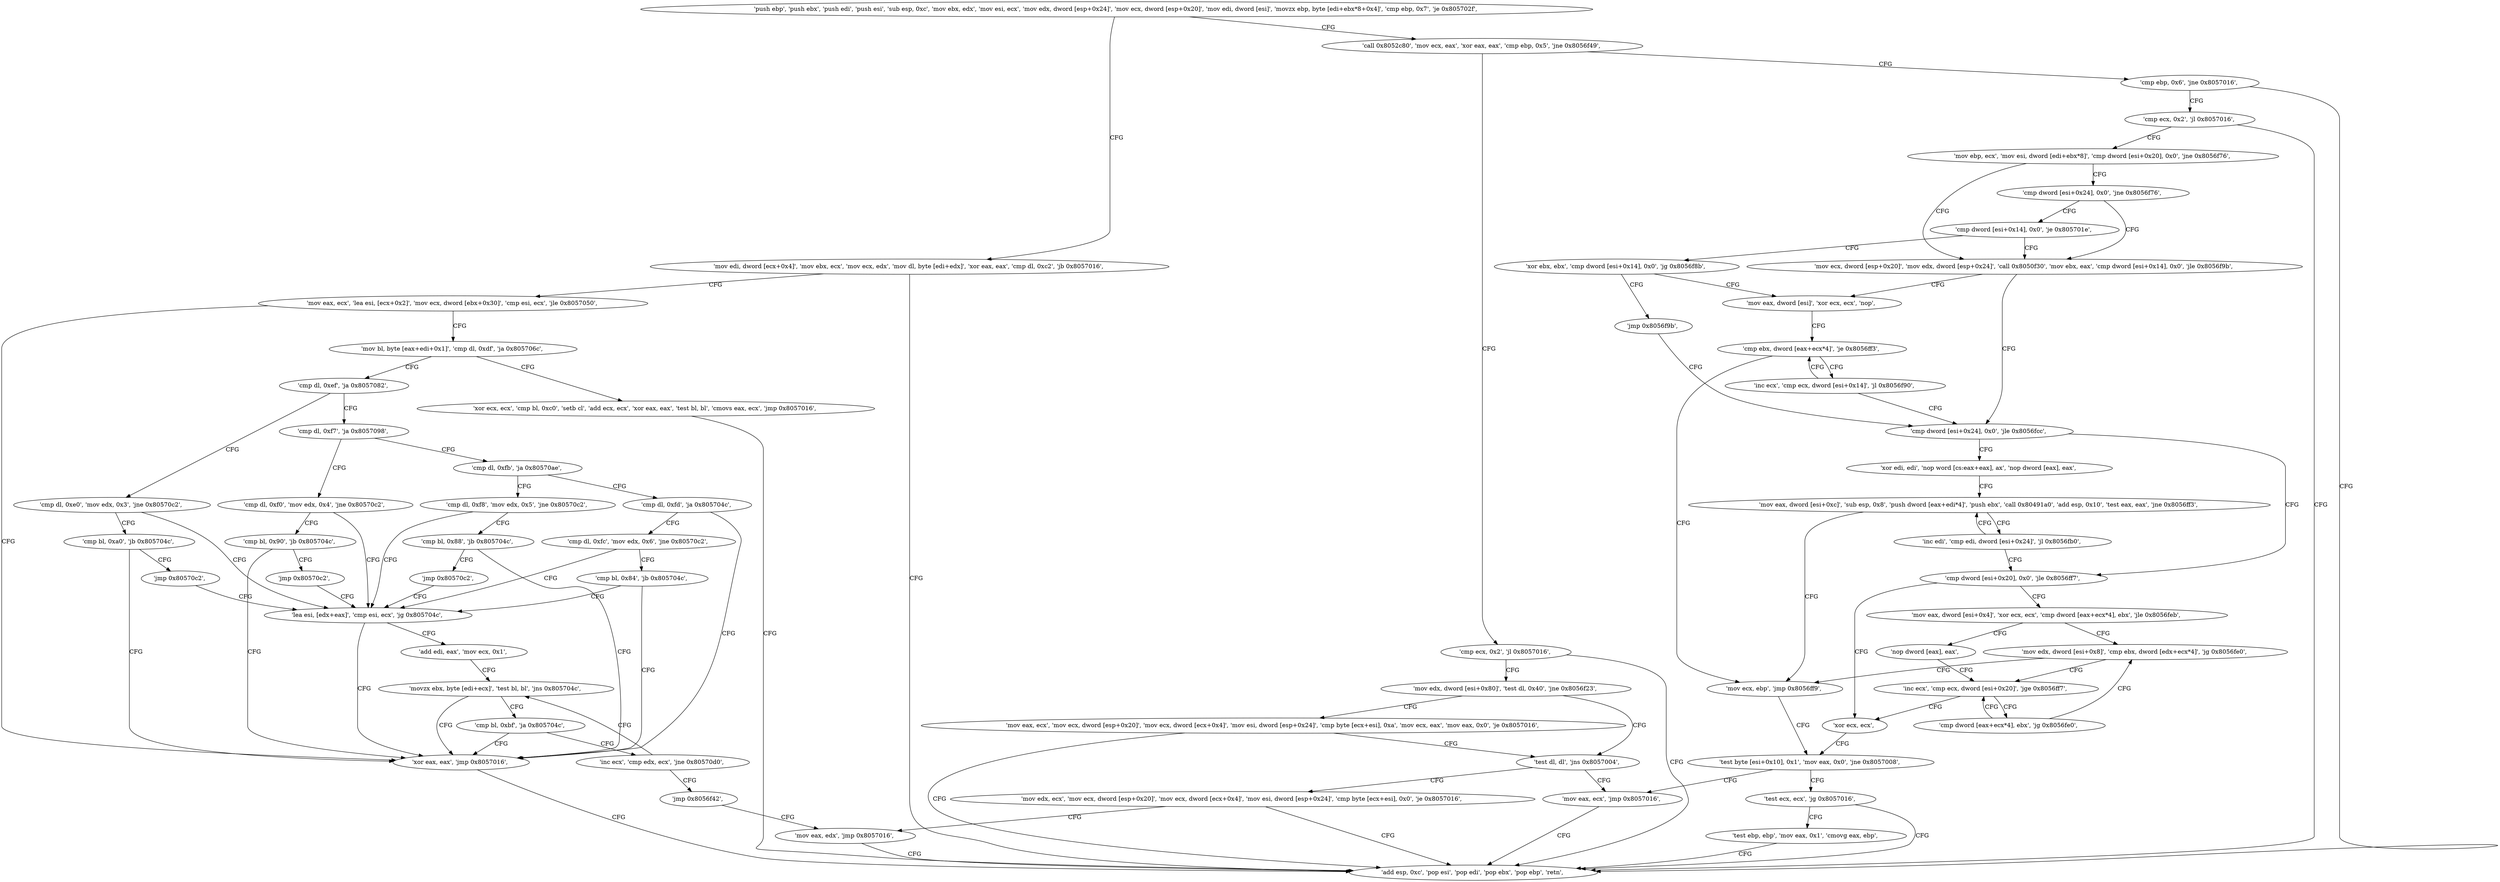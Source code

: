 digraph "func" {
"134573760" [label = "'push ebp', 'push ebx', 'push edi', 'push esi', 'sub esp, 0xc', 'mov ebx, edx', 'mov esi, ecx', 'mov edx, dword [esp+0x24]', 'mov ecx, dword [esp+0x20]', 'mov edi, dword [esi]', 'movzx ebp, byte [edi+ebx*8+0x4]', 'cmp ebp, 0x7', 'je 0x805702f', " ]
"134574127" [label = "'mov edi, dword [ecx+0x4]', 'mov ebx, ecx', 'mov ecx, edx', 'mov dl, byte [edi+edx]', 'xor eax, eax', 'cmp dl, 0xc2', 'jb 0x8057016', " ]
"134573795" [label = "'call 0x8052c80', 'mov ecx, eax', 'xor eax, eax', 'cmp ebp, 0x5', 'jne 0x8056f49', " ]
"134574102" [label = "'add esp, 0xc', 'pop esi', 'pop edi', 'pop ebx', 'pop ebp', 'retn', " ]
"134574144" [label = "'mov eax, ecx', 'lea esi, [ecx+0x2]', 'mov ecx, dword [ebx+0x30]', 'cmp esi, ecx', 'jle 0x8057050', " ]
"134573897" [label = "'cmp ebp, 0x6', 'jne 0x8057016', " ]
"134573809" [label = "'cmp ecx, 0x2', 'jl 0x8057016', " ]
"134574160" [label = "'mov bl, byte [eax+edi+0x1]', 'cmp dl, 0xdf', 'ja 0x805706c', " ]
"134574156" [label = "'xor eax, eax', 'jmp 0x8057016', " ]
"134573906" [label = "'cmp ecx, 0x2', 'jl 0x8057016', " ]
"134573818" [label = "'mov edx, dword [esi+0x80]', 'test dl, 0x40', 'jne 0x8056f23', " ]
"134574188" [label = "'cmp dl, 0xef', 'ja 0x8057082', " ]
"134574169" [label = "'xor ecx, ecx', 'cmp bl, 0xc0', 'setb cl', 'add ecx, ecx', 'xor eax, eax', 'test bl, bl', 'cmovs eax, ecx', 'jmp 0x8057016', " ]
"134573915" [label = "'mov ebp, ecx', 'mov esi, dword [edi+ebx*8]', 'cmp dword [esi+0x20], 0x0', 'jne 0x8056f76', " ]
"134573859" [label = "'test dl, dl', 'jns 0x8057004', " ]
"134573829" [label = "'mov eax, ecx', 'mov ecx, dword [esp+0x20]', 'mov ecx, dword [ecx+0x4]', 'mov esi, dword [esp+0x24]', 'cmp byte [ecx+esi], 0xa', 'mov ecx, eax', 'mov eax, 0x0', 'je 0x8057016', " ]
"134574210" [label = "'cmp dl, 0xf7', 'ja 0x8057098', " ]
"134574193" [label = "'cmp dl, 0xe0', 'mov edx, 0x3', 'jne 0x80570c2', " ]
"134573942" [label = "'mov ecx, dword [esp+0x20]', 'mov edx, dword [esp+0x24]', 'call 0x8050f30', 'mov ebx, eax', 'cmp dword [esi+0x14], 0x0', 'jle 0x8056f9b', " ]
"134573926" [label = "'cmp dword [esi+0x24], 0x0', 'jne 0x8056f76', " ]
"134574084" [label = "'mov eax, ecx', 'jmp 0x8057016', " ]
"134573867" [label = "'mov edx, ecx', 'mov ecx, dword [esp+0x20]', 'mov ecx, dword [ecx+0x4]', 'mov esi, dword [esp+0x24]', 'cmp byte [ecx+esi], 0x0', 'je 0x8057016', " ]
"134574232" [label = "'cmp dl, 0xfb', 'ja 0x80570ae', " ]
"134574215" [label = "'cmp dl, 0xf0', 'mov edx, 0x4', 'jne 0x80570c2', " ]
"134574274" [label = "'lea esi, [edx+eax]', 'cmp esi, ecx', 'jg 0x805704c', " ]
"134574203" [label = "'cmp bl, 0xa0', 'jb 0x805704c', " ]
"134573979" [label = "'cmp dword [esi+0x24], 0x0', 'jle 0x8056fcc', " ]
"134573963" [label = "'mov eax, dword [esi]', 'xor ecx, ecx', 'nop', " ]
"134573932" [label = "'cmp dword [esi+0x14], 0x0', 'je 0x805701e', " ]
"134573890" [label = "'mov eax, edx', 'jmp 0x8057016', " ]
"134574254" [label = "'cmp dl, 0xfd', 'ja 0x805704c', " ]
"134574237" [label = "'cmp dl, 0xf8', 'mov edx, 0x5', 'jne 0x80570c2', " ]
"134574225" [label = "'cmp bl, 0x90', 'jb 0x805704c', " ]
"134574281" [label = "'add edi, eax', 'mov ecx, 0x1', " ]
"134574208" [label = "'jmp 0x80570c2', " ]
"134574028" [label = "'cmp dword [esi+0x20], 0x0', 'jle 0x8056ff7', " ]
"134573985" [label = "'xor edi, edi', 'nop word [cs:eax+eax], ax', 'nop dword [eax], eax', " ]
"134573968" [label = "'cmp ebx, dword [eax+ecx*4]', 'je 0x8056ff3', " ]
"134574110" [label = "'xor ebx, ebx', 'cmp dword [esi+0x14], 0x0', 'jg 0x8056f8b', " ]
"134574259" [label = "'cmp dl, 0xfc', 'mov edx, 0x6', 'jne 0x80570c2', " ]
"134574247" [label = "'cmp bl, 0x88', 'jb 0x805704c', " ]
"134574230" [label = "'jmp 0x80570c2', " ]
"134574288" [label = "'movzx ebx, byte [edi+ecx]', 'test bl, bl', 'jns 0x805704c', " ]
"134574071" [label = "'xor ecx, ecx', " ]
"134574034" [label = "'mov eax, dword [esi+0x4]', 'xor ecx, ecx', 'cmp dword [eax+ecx*4], ebx', 'jle 0x8056feb', " ]
"134574000" [label = "'mov eax, dword [esi+0xc]', 'sub esp, 0x8', 'push dword [eax+edi*4]', 'push ebx', 'call 0x80491a0', 'add esp, 0x10', 'test eax, eax', 'jne 0x8056ff3', " ]
"134574067" [label = "'mov ecx, ebp', 'jmp 0x8056ff9', " ]
"134574073" [label = "'test byte [esi+0x10], 0x1', 'mov eax, 0x0', 'jne 0x8057008', " ]
"134573973" [label = "'inc ecx', 'cmp ecx, dword [esi+0x14]', 'jl 0x8056f90', " ]
"134574122" [label = "'jmp 0x8056f9b', " ]
"134574269" [label = "'cmp bl, 0x84', 'jb 0x805704c', " ]
"134574252" [label = "'jmp 0x80570c2', " ]
"134574300" [label = "'cmp bl, 0xbf', 'ja 0x805704c', " ]
"134574309" [label = "'inc ecx', 'cmp edx, ecx', 'jne 0x80570d0', " ]
"134574059" [label = "'mov edx, dword [esi+0x8]', 'cmp ebx, dword [edx+ecx*4]', 'jg 0x8056fe0', " ]
"134574044" [label = "'nop dword [eax], eax', " ]
"134574022" [label = "'inc edi', 'cmp edi, dword [esi+0x24]', 'jl 0x8056fb0', " ]
"134574088" [label = "'test ecx, ecx', 'jg 0x8057016', " ]
"134574314" [label = "'jmp 0x8056f42', " ]
"134574092" [label = "'test ebp, ebp', 'mov eax, 0x1', 'cmovg eax, ebp', " ]
"134574048" [label = "'inc ecx', 'cmp ecx, dword [esi+0x20]', 'jge 0x8056ff7', " ]
"134574054" [label = "'cmp dword [eax+ecx*4], ebx', 'jg 0x8056fe0', " ]
"134573760" -> "134574127" [ label = "CFG" ]
"134573760" -> "134573795" [ label = "CFG" ]
"134574127" -> "134574102" [ label = "CFG" ]
"134574127" -> "134574144" [ label = "CFG" ]
"134573795" -> "134573897" [ label = "CFG" ]
"134573795" -> "134573809" [ label = "CFG" ]
"134574144" -> "134574160" [ label = "CFG" ]
"134574144" -> "134574156" [ label = "CFG" ]
"134573897" -> "134574102" [ label = "CFG" ]
"134573897" -> "134573906" [ label = "CFG" ]
"134573809" -> "134574102" [ label = "CFG" ]
"134573809" -> "134573818" [ label = "CFG" ]
"134574160" -> "134574188" [ label = "CFG" ]
"134574160" -> "134574169" [ label = "CFG" ]
"134574156" -> "134574102" [ label = "CFG" ]
"134573906" -> "134574102" [ label = "CFG" ]
"134573906" -> "134573915" [ label = "CFG" ]
"134573818" -> "134573859" [ label = "CFG" ]
"134573818" -> "134573829" [ label = "CFG" ]
"134574188" -> "134574210" [ label = "CFG" ]
"134574188" -> "134574193" [ label = "CFG" ]
"134574169" -> "134574102" [ label = "CFG" ]
"134573915" -> "134573942" [ label = "CFG" ]
"134573915" -> "134573926" [ label = "CFG" ]
"134573859" -> "134574084" [ label = "CFG" ]
"134573859" -> "134573867" [ label = "CFG" ]
"134573829" -> "134574102" [ label = "CFG" ]
"134573829" -> "134573859" [ label = "CFG" ]
"134574210" -> "134574232" [ label = "CFG" ]
"134574210" -> "134574215" [ label = "CFG" ]
"134574193" -> "134574274" [ label = "CFG" ]
"134574193" -> "134574203" [ label = "CFG" ]
"134573942" -> "134573979" [ label = "CFG" ]
"134573942" -> "134573963" [ label = "CFG" ]
"134573926" -> "134573942" [ label = "CFG" ]
"134573926" -> "134573932" [ label = "CFG" ]
"134574084" -> "134574102" [ label = "CFG" ]
"134573867" -> "134574102" [ label = "CFG" ]
"134573867" -> "134573890" [ label = "CFG" ]
"134574232" -> "134574254" [ label = "CFG" ]
"134574232" -> "134574237" [ label = "CFG" ]
"134574215" -> "134574274" [ label = "CFG" ]
"134574215" -> "134574225" [ label = "CFG" ]
"134574274" -> "134574156" [ label = "CFG" ]
"134574274" -> "134574281" [ label = "CFG" ]
"134574203" -> "134574156" [ label = "CFG" ]
"134574203" -> "134574208" [ label = "CFG" ]
"134573979" -> "134574028" [ label = "CFG" ]
"134573979" -> "134573985" [ label = "CFG" ]
"134573963" -> "134573968" [ label = "CFG" ]
"134573932" -> "134574110" [ label = "CFG" ]
"134573932" -> "134573942" [ label = "CFG" ]
"134573890" -> "134574102" [ label = "CFG" ]
"134574254" -> "134574156" [ label = "CFG" ]
"134574254" -> "134574259" [ label = "CFG" ]
"134574237" -> "134574274" [ label = "CFG" ]
"134574237" -> "134574247" [ label = "CFG" ]
"134574225" -> "134574156" [ label = "CFG" ]
"134574225" -> "134574230" [ label = "CFG" ]
"134574281" -> "134574288" [ label = "CFG" ]
"134574208" -> "134574274" [ label = "CFG" ]
"134574028" -> "134574071" [ label = "CFG" ]
"134574028" -> "134574034" [ label = "CFG" ]
"134573985" -> "134574000" [ label = "CFG" ]
"134573968" -> "134574067" [ label = "CFG" ]
"134573968" -> "134573973" [ label = "CFG" ]
"134574110" -> "134573963" [ label = "CFG" ]
"134574110" -> "134574122" [ label = "CFG" ]
"134574259" -> "134574274" [ label = "CFG" ]
"134574259" -> "134574269" [ label = "CFG" ]
"134574247" -> "134574156" [ label = "CFG" ]
"134574247" -> "134574252" [ label = "CFG" ]
"134574230" -> "134574274" [ label = "CFG" ]
"134574288" -> "134574156" [ label = "CFG" ]
"134574288" -> "134574300" [ label = "CFG" ]
"134574071" -> "134574073" [ label = "CFG" ]
"134574034" -> "134574059" [ label = "CFG" ]
"134574034" -> "134574044" [ label = "CFG" ]
"134574000" -> "134574067" [ label = "CFG" ]
"134574000" -> "134574022" [ label = "CFG" ]
"134574067" -> "134574073" [ label = "CFG" ]
"134574073" -> "134574088" [ label = "CFG" ]
"134574073" -> "134574084" [ label = "CFG" ]
"134573973" -> "134573968" [ label = "CFG" ]
"134573973" -> "134573979" [ label = "CFG" ]
"134574122" -> "134573979" [ label = "CFG" ]
"134574269" -> "134574156" [ label = "CFG" ]
"134574269" -> "134574274" [ label = "CFG" ]
"134574252" -> "134574274" [ label = "CFG" ]
"134574300" -> "134574156" [ label = "CFG" ]
"134574300" -> "134574309" [ label = "CFG" ]
"134574309" -> "134574288" [ label = "CFG" ]
"134574309" -> "134574314" [ label = "CFG" ]
"134574059" -> "134574048" [ label = "CFG" ]
"134574059" -> "134574067" [ label = "CFG" ]
"134574044" -> "134574048" [ label = "CFG" ]
"134574022" -> "134574000" [ label = "CFG" ]
"134574022" -> "134574028" [ label = "CFG" ]
"134574088" -> "134574102" [ label = "CFG" ]
"134574088" -> "134574092" [ label = "CFG" ]
"134574314" -> "134573890" [ label = "CFG" ]
"134574092" -> "134574102" [ label = "CFG" ]
"134574048" -> "134574071" [ label = "CFG" ]
"134574048" -> "134574054" [ label = "CFG" ]
"134574054" -> "134574048" [ label = "CFG" ]
"134574054" -> "134574059" [ label = "CFG" ]
}
